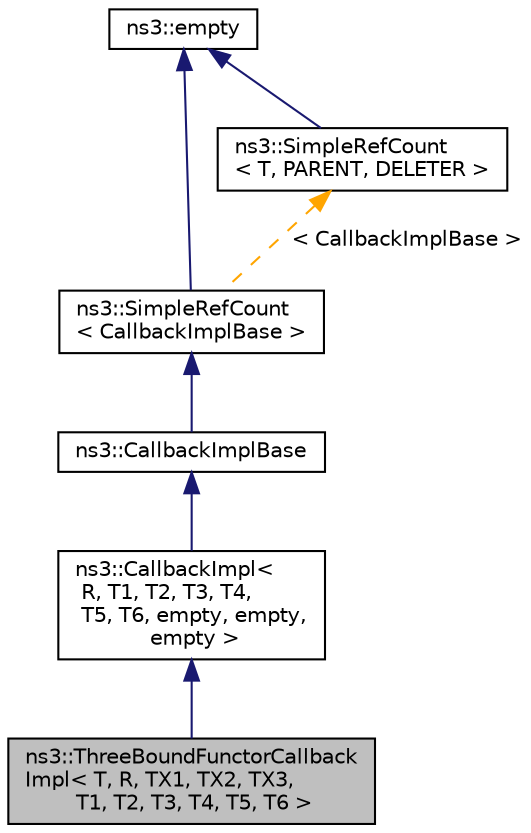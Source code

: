digraph "ns3::ThreeBoundFunctorCallbackImpl&lt; T, R, TX1, TX2, TX3, T1, T2, T3, T4, T5, T6 &gt;"
{
 // LATEX_PDF_SIZE
  edge [fontname="Helvetica",fontsize="10",labelfontname="Helvetica",labelfontsize="10"];
  node [fontname="Helvetica",fontsize="10",shape=record];
  Node1 [label="ns3::ThreeBoundFunctorCallback\lImpl\< T, R, TX1, TX2, TX3,\l T1, T2, T3, T4, T5, T6 \>",height=0.2,width=0.4,color="black", fillcolor="grey75", style="filled", fontcolor="black",tooltip="CallbackImpl for functors with first three arguments bound at construction."];
  Node2 -> Node1 [dir="back",color="midnightblue",fontsize="10",style="solid",fontname="Helvetica"];
  Node2 [label="ns3::CallbackImpl\<\l R, T1, T2, T3, T4,\l T5, T6, empty, empty,\l empty \>",height=0.2,width=0.4,color="black", fillcolor="white", style="filled",URL="$classns3_1_1_callback_impl_3_01_r_00_01_t1_00_01_t2_00_01_t3_00_01_t4_00_01_t5_00_01_t6_00_01empty_00_01empty_00_01empty_01_4.html",tooltip="CallbackImpl class with six arguments."];
  Node3 -> Node2 [dir="back",color="midnightblue",fontsize="10",style="solid",fontname="Helvetica"];
  Node3 [label="ns3::CallbackImplBase",height=0.2,width=0.4,color="black", fillcolor="white", style="filled",URL="$classns3_1_1_callback_impl_base.html",tooltip="Abstract base class for CallbackImpl Provides reference counting and equality test."];
  Node4 -> Node3 [dir="back",color="midnightblue",fontsize="10",style="solid",fontname="Helvetica"];
  Node4 [label="ns3::SimpleRefCount\l\< CallbackImplBase \>",height=0.2,width=0.4,color="black", fillcolor="white", style="filled",URL="$classns3_1_1_simple_ref_count.html",tooltip=" "];
  Node5 -> Node4 [dir="back",color="midnightblue",fontsize="10",style="solid",fontname="Helvetica"];
  Node5 [label="ns3::empty",height=0.2,width=0.4,color="black", fillcolor="white", style="filled",URL="$classns3_1_1empty.html",tooltip="make Callback use a separate empty type"];
  Node6 -> Node4 [dir="back",color="orange",fontsize="10",style="dashed",label=" \< CallbackImplBase \>" ,fontname="Helvetica"];
  Node6 [label="ns3::SimpleRefCount\l\< T, PARENT, DELETER \>",height=0.2,width=0.4,color="black", fillcolor="white", style="filled",URL="$classns3_1_1_simple_ref_count.html",tooltip="A template-based reference counting class."];
  Node5 -> Node6 [dir="back",color="midnightblue",fontsize="10",style="solid",fontname="Helvetica"];
}
